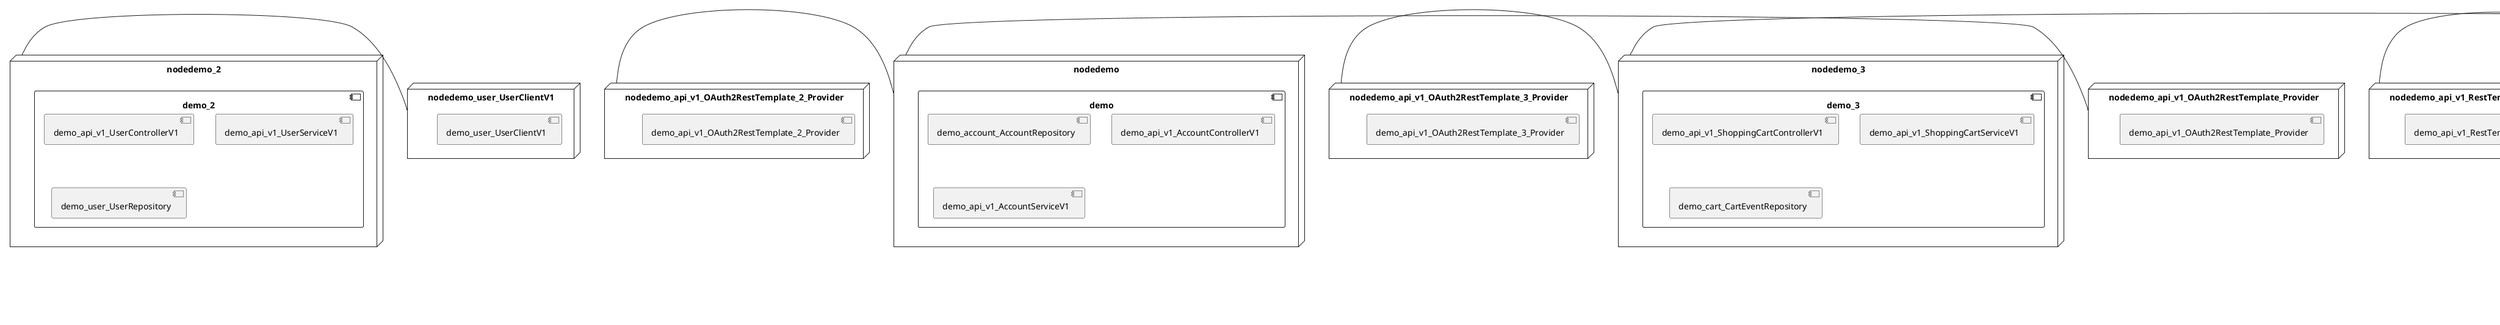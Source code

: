 @startuml
skinparam fixCircleLabelOverlapping true
skinparam componentStyle uml2
node nodedemo {
component demo {
[demo_account_AccountRepository] [[kbastani-spring-cloud-event-sourcing-example.system#_9vBH0nCtEe-yqbz2FS-MEw]]
[demo_api_v1_AccountControllerV1] [[kbastani-spring-cloud-event-sourcing-example.system#_9vBH0nCtEe-yqbz2FS-MEw]]
[demo_api_v1_AccountServiceV1] [[kbastani-spring-cloud-event-sourcing-example.system#_9vBH0nCtEe-yqbz2FS-MEw]]
}
}
node nodedemo_2 {
component demo_2 {
[demo_api_v1_UserControllerV1] [[kbastani-spring-cloud-event-sourcing-example.system#_9vBH0nCtEe-yqbz2FS-MEw]]
[demo_api_v1_UserServiceV1] [[kbastani-spring-cloud-event-sourcing-example.system#_9vBH0nCtEe-yqbz2FS-MEw]]
[demo_user_UserRepository] [[kbastani-spring-cloud-event-sourcing-example.system#_9vBH0nCtEe-yqbz2FS-MEw]]
}
}
node nodedemo_3 {
component demo_3 {
[demo_api_v1_ShoppingCartControllerV1] [[kbastani-spring-cloud-event-sourcing-example.system#_9vBH0nCtEe-yqbz2FS-MEw]]
[demo_api_v1_ShoppingCartServiceV1] [[kbastani-spring-cloud-event-sourcing-example.system#_9vBH0nCtEe-yqbz2FS-MEw]]
[demo_cart_CartEventRepository] [[kbastani-spring-cloud-event-sourcing-example.system#_9vBH0nCtEe-yqbz2FS-MEw]]
}
}
node nodedemo_4 {
component demo_4 {
[DatabaseInitializer] [[kbastani-spring-cloud-event-sourcing-example.system#_9vBH0nCtEe-yqbz2FS-MEw]]
[demo_api_v1_OrderControllerV1] [[kbastani-spring-cloud-event-sourcing-example.system#_9vBH0nCtEe-yqbz2FS-MEw]]
[demo_api_v1_OrderServiceV1] [[kbastani-spring-cloud-event-sourcing-example.system#_9vBH0nCtEe-yqbz2FS-MEw]]
[demo_config_DatabaseInitializer] [[kbastani-spring-cloud-event-sourcing-example.system#_9vBH0nCtEe-yqbz2FS-MEw]]
[demo_invoice_InvoiceRepository] [[kbastani-spring-cloud-event-sourcing-example.system#_9vBH0nCtEe-yqbz2FS-MEw]]
[demo_order_OrderEventRepository] [[kbastani-spring-cloud-event-sourcing-example.system#_9vBH0nCtEe-yqbz2FS-MEw]]
[demo_order_OrderRepository] [[kbastani-spring-cloud-event-sourcing-example.system#_9vBH0nCtEe-yqbz2FS-MEw]]
}
}
node nodedemo_5 {
component demo_5 {
[demo_api_v1_CatalogControllerV1] [[kbastani-spring-cloud-event-sourcing-example.system#_9vBH0nCtEe-yqbz2FS-MEw]]
[demo_api_v1_CatalogServiceV1] [[kbastani-spring-cloud-event-sourcing-example.system#_9vBH0nCtEe-yqbz2FS-MEw]]
[demo_catalog_CatalogInfoRepository] [[kbastani-spring-cloud-event-sourcing-example.system#_9vBH0nCtEe-yqbz2FS-MEw]]
}
}
node nodedemo_6 {
component demo_6 {
[demo_UserController] [[kbastani-spring-cloud-event-sourcing-example.system#_9vBH0nCtEe-yqbz2FS-MEw]]
[demo_UserRepository] [[kbastani-spring-cloud-event-sourcing-example.system#_9vBH0nCtEe-yqbz2FS-MEw]]
[demo_UserService] [[kbastani-spring-cloud-event-sourcing-example.system#_9vBH0nCtEe-yqbz2FS-MEw]]
[demo_login_UserController] [[kbastani-spring-cloud-event-sourcing-example.system#_9vBH0nCtEe-yqbz2FS-MEw]]
}
}
node nodedemo_v1 {
component demo_v1 {
[demo_v1_InventoryControllerV1] [[kbastani-spring-cloud-event-sourcing-example.system#_9vBH0nCtEe-yqbz2FS-MEw]]
[demo_v1_InventoryServiceV1] [[kbastani-spring-cloud-event-sourcing-example.system#_9vBH0nCtEe-yqbz2FS-MEw]]
}
}
node nodedemo_api_v1_OAuth2RestTemplate_2_Provider {
[demo_api_v1_OAuth2RestTemplate_2_Provider] [[kbastani-spring-cloud-event-sourcing-example.system#_9vBH0nCtEe-yqbz2FS-MEw]]
}
node nodedemo_api_v1_OAuth2RestTemplate_3_Provider {
[demo_api_v1_OAuth2RestTemplate_3_Provider] [[kbastani-spring-cloud-event-sourcing-example.system#_9vBH0nCtEe-yqbz2FS-MEw]]
}
node nodedemo_api_v1_OAuth2RestTemplate_Provider {
[demo_api_v1_OAuth2RestTemplate_Provider] [[kbastani-spring-cloud-event-sourcing-example.system#_9vBH0nCtEe-yqbz2FS-MEw]]
}
node nodedemo_api_v1_RestTemplate_2_Provider {
[demo_api_v1_RestTemplate_2_Provider] [[kbastani-spring-cloud-event-sourcing-example.system#_9vBH0nCtEe-yqbz2FS-MEw]]
}
node nodedemo_api_v1_RestTemplate_Provider {
[demo_api_v1_RestTemplate_Provider] [[kbastani-spring-cloud-event-sourcing-example.system#_9vBH0nCtEe-yqbz2FS-MEw]]
}
node nodedemo_inventory_InventoryRepository_Provider {
[demo_inventory_InventoryRepository_Provider] [[kbastani-spring-cloud-event-sourcing-example.system#_9vBH0nCtEe-yqbz2FS-MEw]]
}
node nodedemo_login_AuthenticationManager_Provider {
[demo_login_AuthenticationManager_Provider] [[kbastani-spring-cloud-event-sourcing-example.system#_9vBH0nCtEe-yqbz2FS-MEw]]
}
node nodedemo_login_ClientDetailsService_Provider {
[demo_login_ClientDetailsService_Provider] [[kbastani-spring-cloud-event-sourcing-example.system#_9vBH0nCtEe-yqbz2FS-MEw]]
}
node nodedemo_login_HttpSessionSecurityContextRepository_Provider {
[demo_login_HttpSessionSecurityContextRepository_Provider] [[kbastani-spring-cloud-event-sourcing-example.system#_9vBH0nCtEe-yqbz2FS-MEw]]
}
node nodedemo_login_LoginController {
[demo_login_LoginController] [[kbastani-spring-cloud-event-sourcing-example.system#_9vBH0nCtEe-yqbz2FS-MEw]]
}
node nodedemo_product_ProductRepository_Provider {
[demo_product_ProductRepository_Provider] [[kbastani-spring-cloud-event-sourcing-example.system#_9vBH0nCtEe-yqbz2FS-MEw]]
}
node nodedemo_user_UserClientV1 {
[demo_user_UserClientV1] [[kbastani-spring-cloud-event-sourcing-example.system#_9vBH0nCtEe-yqbz2FS-MEw]]
}
node nodedemo_v1_Session_Provider {
[demo_v1_Session_Provider] [[kbastani-spring-cloud-event-sourcing-example.system#_9vBH0nCtEe-yqbz2FS-MEw]]
}
[nodedemo_2] - [nodedemo_user_UserClientV1]
[nodedemo_api_v1_OAuth2RestTemplate_2_Provider] - [nodedemo]
[nodedemo_api_v1_OAuth2RestTemplate_3_Provider] - [nodedemo_3]
[nodedemo_api_v1_OAuth2RestTemplate_Provider] - [nodedemo]
[nodedemo_api_v1_RestTemplate_2_Provider] - [nodedemo_5]
[nodedemo_api_v1_RestTemplate_Provider] - [nodedemo_3]
[nodedemo_inventory_InventoryRepository_Provider] - [nodedemo_v1]
[nodedemo_login_AuthenticationManager_Provider] - [nodedemo_login_LoginController]
[nodedemo_login_ClientDetailsService_Provider] - [nodedemo_login_LoginController]
[nodedemo_login_HttpSessionSecurityContextRepository_Provider] - [nodedemo_login_LoginController]
[nodedemo_product_ProductRepository_Provider] - [nodedemo_v1]
[nodedemo_v1_Session_Provider] - [nodedemo_v1]

@enduml
